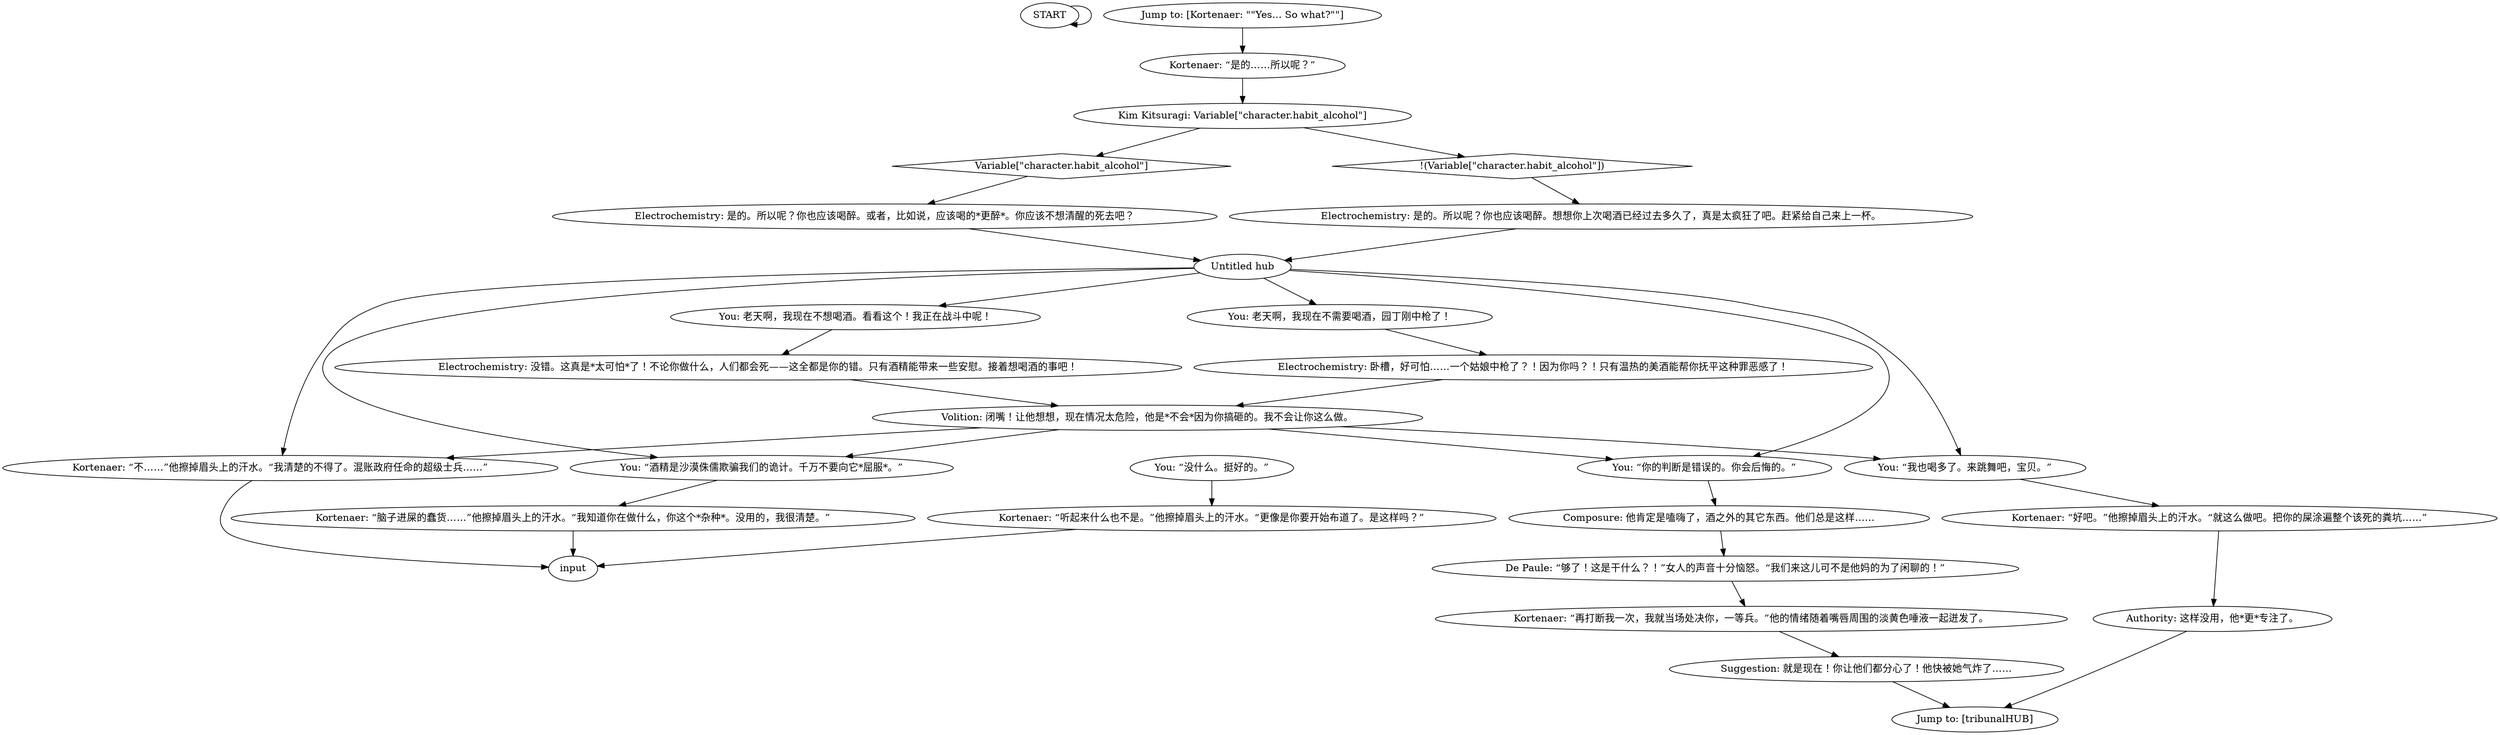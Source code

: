 # TRIBUNAL / YOU ARE DRUNK!
# "You are all drunk!"
# ==================================================
digraph G {
	  0 [label="START"];
	  1 [label="input"];
	  2 [label="Composure: 他肯定是嗑嗨了，酒之外的其它东西。他们总是这样……"];
	  3 [label="Kortenaer: “不……”他擦掉眉头上的汗水。“我清楚的不得了。混账政府任命的超级士兵……”"];
	  4 [label="You: “没什么。挺好的。”"];
	  5 [label="Electrochemistry: 是的。所以呢？你也应该喝醉。或者，比如说，应该喝的*更醉*。你应该不想清醒的死去吧？"];
	  6 [label="De Paule: “够了！这是干什么？！”女人的声音十分恼怒。“我们来这儿可不是他妈的为了闲聊的！”"];
	  7 [label="Kortenaer: “脑子进屎的蠢货……”他擦掉眉头上的汗水。“我知道你在做什么，你这个*杂种*。没用的，我很清楚。”"];
	  8 [label="Kortenaer: “听起来什么也不是。”他擦掉眉头上的汗水。“更像是你要开始布道了。是这样吗？”"];
	  9 [label="Untitled hub"];
	  10 [label="Suggestion: 就是现在！你让他们都分心了！他快被她气炸了……"];
	  11 [label="Jump to: [Kortenaer: \"\"Yes... So what?\"\"]"];
	  12 [label="Electrochemistry: 没错。这真是*太可怕*了！不论你做什么，人们都会死——这全都是你的错。只有酒精能带来一些安慰。接着想喝酒的事吧！"];
	  13 [label="You: “酒精是沙漠侏儒欺骗我们的诡计。千万不要向它*屈服*。”"];
	  14 [label="Kortenaer: “再打断我一次，我就当场处决你，一等兵。”他的情绪随着嘴唇周围的淡黄色唾液一起迸发了。"];
	  15 [label="You: 老天啊，我现在不想喝酒。看看这个！我正在战斗中呢！"];
	  16 [label="You: 老天啊，我现在不需要喝酒，园丁刚中枪了！"];
	  17 [label="Volition: 闭嘴！让他想想，现在情况太危险，他是*不会*因为你搞砸的。我不会让你这么做。"];
	  18 [label="Kim Kitsuragi: Variable[\"character.habit_alcohol\"]"];
	  19 [label="Variable[\"character.habit_alcohol\"]", shape=diamond];
	  20 [label="!(Variable[\"character.habit_alcohol\"])", shape=diamond];
	  21 [label="You: “我也喝多了。来跳舞吧，宝贝。”"];
	  22 [label="Electrochemistry: 卧槽，好可怕……一个姑娘中枪了？！因为你吗？！只有温热的美酒能帮你抚平这种罪恶感了！"];
	  23 [label="Kortenaer: “是的……所以呢？”"];
	  24 [label="Jump to: [tribunalHUB]"];
	  25 [label="Authority: 这样没用，他*更*专注了。"];
	  26 [label="Electrochemistry: 是的。所以呢？你也应该喝醉。想想你上次喝酒已经过去多久了，真是太疯狂了吧。赶紧给自己来上一杯。"];
	  27 [label="You: “你的判断是错误的。你会后悔的。”"];
	  28 [label="Kortenaer: “好吧。”他擦掉眉头上的汗水。“就这么做吧。把你的屎涂遍整个该死的粪坑……”"];
	  0 -> 0
	  2 -> 6
	  3 -> 1
	  4 -> 8
	  5 -> 9
	  6 -> 14
	  7 -> 1
	  8 -> 1
	  9 -> 3
	  9 -> 13
	  9 -> 15
	  9 -> 16
	  9 -> 21
	  9 -> 27
	  10 -> 24
	  11 -> 23
	  12 -> 17
	  13 -> 7
	  14 -> 10
	  15 -> 12
	  16 -> 22
	  17 -> 3
	  17 -> 13
	  17 -> 27
	  17 -> 21
	  18 -> 19
	  18 -> 20
	  19 -> 5
	  20 -> 26
	  21 -> 28
	  22 -> 17
	  23 -> 18
	  25 -> 24
	  26 -> 9
	  27 -> 2
	  28 -> 25
}

